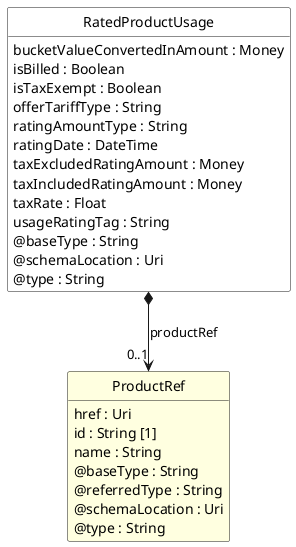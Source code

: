 @startuml
hide circle
hide methods
hide stereotype
show <<Enumeration>> stereotype
skinparam class {
   BackgroundColor<<Enumeration>> #E6F5F7
   BackgroundColor<<Ref>> #FFFFE0
   BackgroundColor<<Pivot>> #FFFFFFF
   BackgroundColor<<SimpleType>> #E2F0DA
   BackgroundColor #FCF2E3
}

class RatedProductUsage <<Pivot>> {
    bucketValueConvertedInAmount : Money
    isBilled : Boolean
    isTaxExempt : Boolean
    offerTariffType : String
    ratingAmountType : String
    ratingDate : DateTime
    taxExcludedRatingAmount : Money
    taxIncludedRatingAmount : Money
    taxRate : Float
    usageRatingTag : String
    @baseType : String
    @schemaLocation : Uri
    @type : String
}

class ProductRef  <<Ref>> {
    href : Uri
    id : String [1]
    name : String
    @baseType : String
    @referredType : String
    @schemaLocation : Uri
    @type : String
}

RatedProductUsage *-->  "0..1" ProductRef : productRef

@enduml